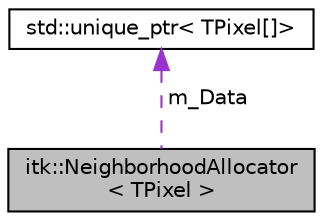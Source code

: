 digraph "itk::NeighborhoodAllocator&lt; TPixel &gt;"
{
 // LATEX_PDF_SIZE
  edge [fontname="Helvetica",fontsize="10",labelfontname="Helvetica",labelfontsize="10"];
  node [fontname="Helvetica",fontsize="10",shape=record];
  Node1 [label="itk::NeighborhoodAllocator\l\< TPixel \>",height=0.2,width=0.4,color="black", fillcolor="grey75", style="filled", fontcolor="black",tooltip="A memory allocator for use as the default allocator type in Neighborhood."];
  Node2 -> Node1 [dir="back",color="darkorchid3",fontsize="10",style="dashed",label=" m_Data" ,fontname="Helvetica"];
  Node2 [label="std::unique_ptr\< TPixel[]\>",height=0.2,width=0.4,color="black", fillcolor="white", style="filled",tooltip=" "];
}
